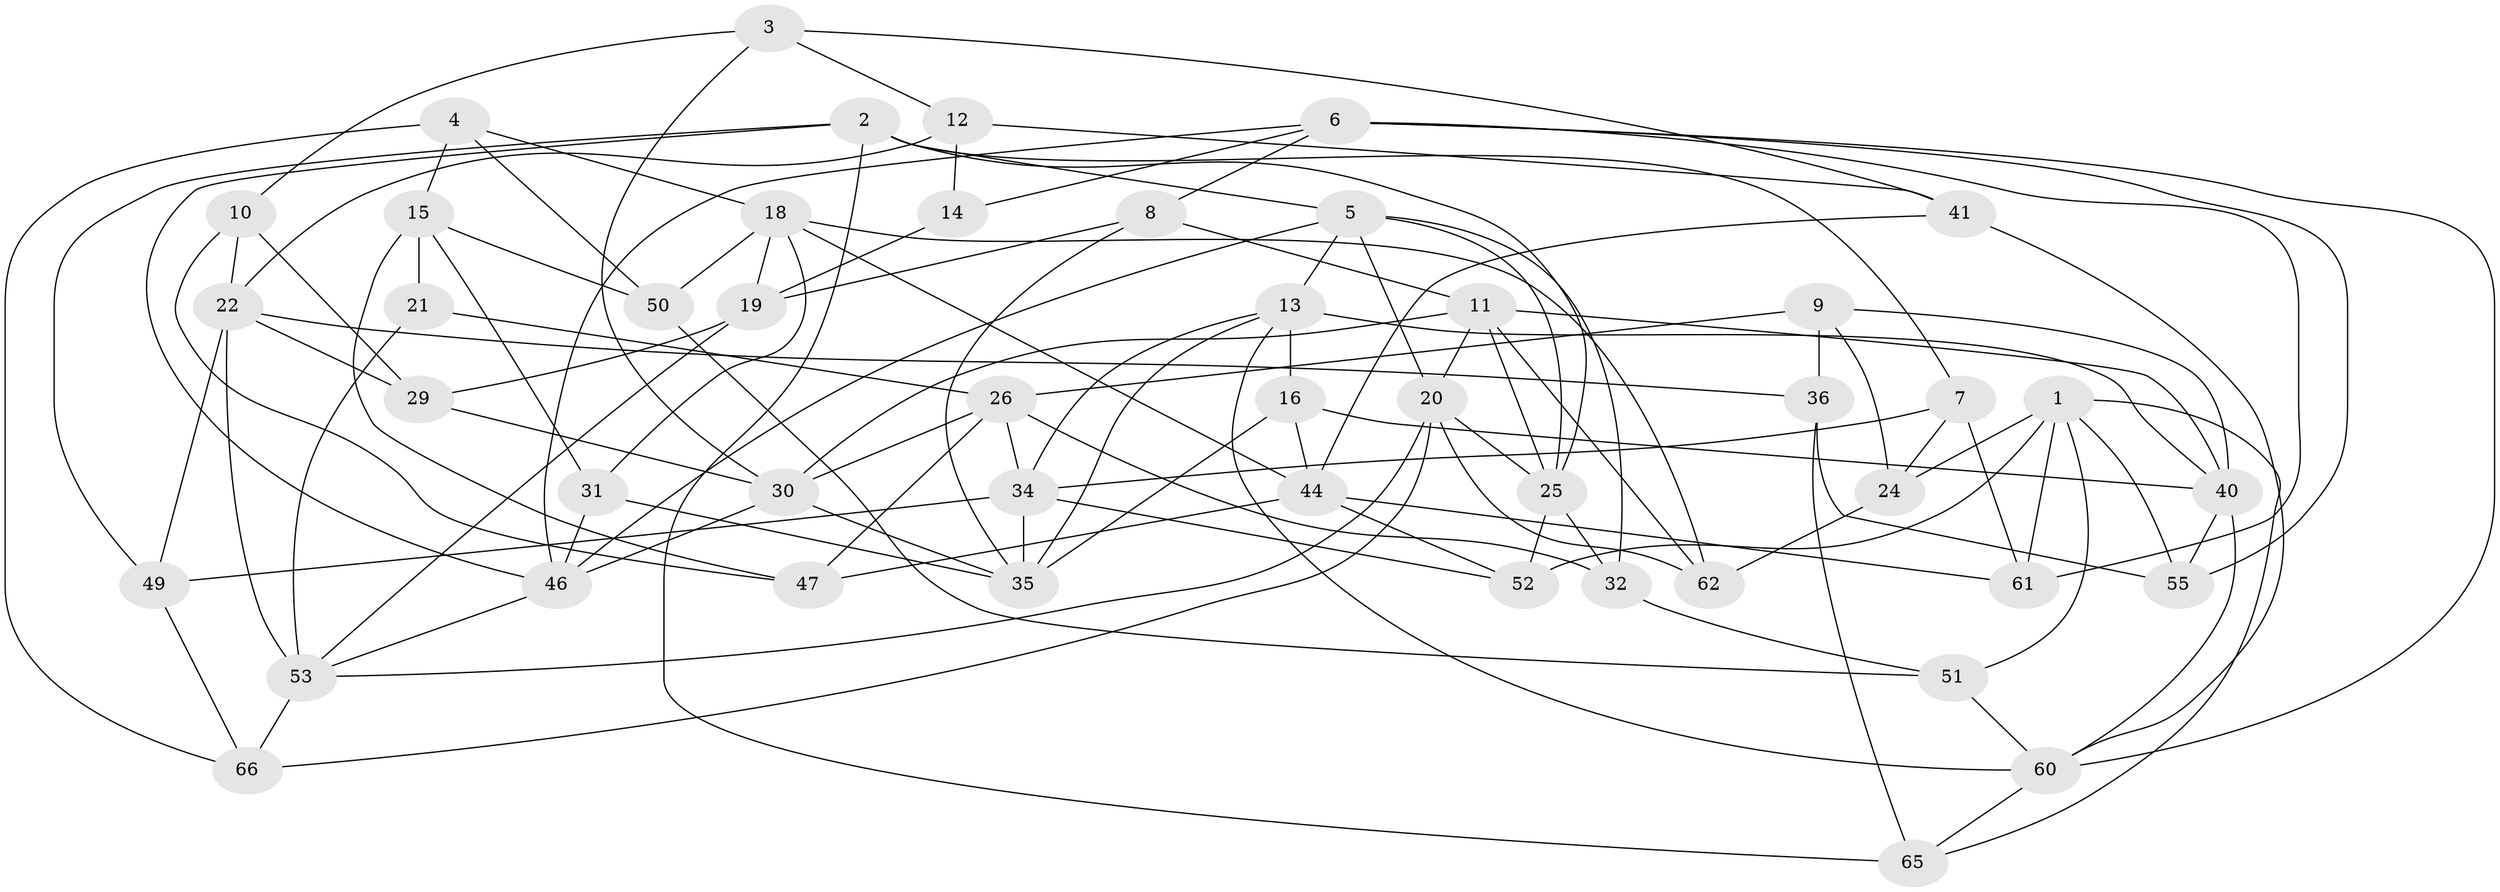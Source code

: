 // Generated by graph-tools (version 1.1) at 2025/24/03/03/25 07:24:29]
// undirected, 47 vertices, 113 edges
graph export_dot {
graph [start="1"]
  node [color=gray90,style=filled];
  1 [super="+42"];
  2 [super="+37"];
  3;
  4;
  5 [super="+45"];
  6 [super="+23"];
  7;
  8;
  9;
  10;
  11 [super="+38"];
  12;
  13 [super="+17"];
  14;
  15 [super="+58"];
  16;
  18 [super="+64"];
  19 [super="+57"];
  20 [super="+27"];
  21;
  22 [super="+28"];
  24;
  25 [super="+43"];
  26 [super="+33"];
  29;
  30 [super="+59"];
  31;
  32;
  34 [super="+56"];
  35 [super="+39"];
  36;
  40 [super="+63"];
  41;
  44 [super="+54"];
  46 [super="+48"];
  47;
  49;
  50;
  51;
  52;
  53 [super="+67"];
  55;
  60 [super="+68"];
  61;
  62;
  65;
  66;
  1 -- 51;
  1 -- 24;
  1 -- 65;
  1 -- 52;
  1 -- 61;
  1 -- 55;
  2 -- 49;
  2 -- 5;
  2 -- 46;
  2 -- 65;
  2 -- 25;
  2 -- 7;
  3 -- 12;
  3 -- 10;
  3 -- 41;
  3 -- 30;
  4 -- 66;
  4 -- 18;
  4 -- 50;
  4 -- 15;
  5 -- 20;
  5 -- 46;
  5 -- 32;
  5 -- 13;
  5 -- 25;
  6 -- 60;
  6 -- 46;
  6 -- 61;
  6 -- 8;
  6 -- 55;
  6 -- 14;
  7 -- 34;
  7 -- 24;
  7 -- 61;
  8 -- 19;
  8 -- 35;
  8 -- 11;
  9 -- 26;
  9 -- 24;
  9 -- 40;
  9 -- 36;
  10 -- 29;
  10 -- 47;
  10 -- 22;
  11 -- 40;
  11 -- 62;
  11 -- 25;
  11 -- 30;
  11 -- 20;
  12 -- 22;
  12 -- 14;
  12 -- 41;
  13 -- 40;
  13 -- 35;
  13 -- 16;
  13 -- 34;
  13 -- 60;
  14 -- 19 [weight=2];
  15 -- 31;
  15 -- 21 [weight=2];
  15 -- 47;
  15 -- 50;
  16 -- 35;
  16 -- 44;
  16 -- 40;
  18 -- 31;
  18 -- 50;
  18 -- 19;
  18 -- 44;
  18 -- 62;
  19 -- 53;
  19 -- 29;
  20 -- 25;
  20 -- 53;
  20 -- 66;
  20 -- 62;
  21 -- 53;
  21 -- 26;
  22 -- 29;
  22 -- 49;
  22 -- 36;
  22 -- 53;
  24 -- 62;
  25 -- 52;
  25 -- 32;
  26 -- 34;
  26 -- 32;
  26 -- 47;
  26 -- 30;
  29 -- 30;
  30 -- 35;
  30 -- 46;
  31 -- 35;
  31 -- 46;
  32 -- 51;
  34 -- 49;
  34 -- 52;
  34 -- 35;
  36 -- 65;
  36 -- 55;
  40 -- 55;
  40 -- 60;
  41 -- 44;
  41 -- 60;
  44 -- 61;
  44 -- 52;
  44 -- 47;
  46 -- 53;
  49 -- 66;
  50 -- 51;
  51 -- 60;
  53 -- 66;
  60 -- 65;
}
